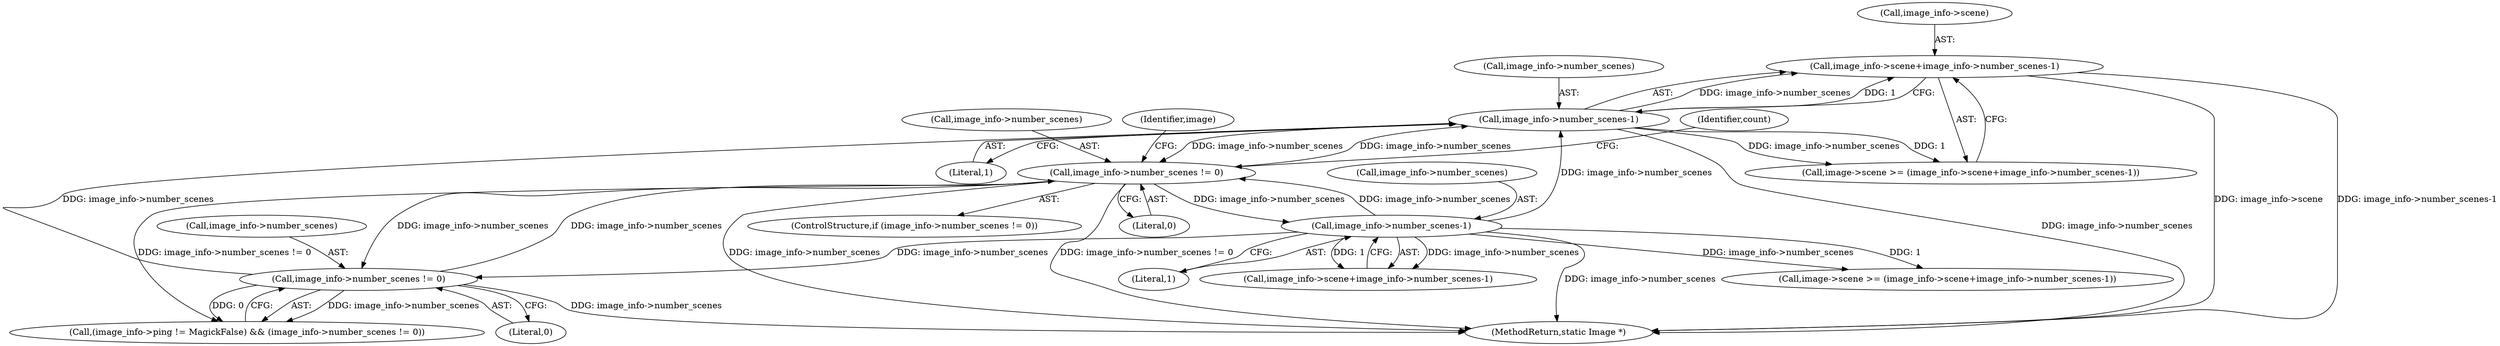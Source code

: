 digraph "0_ImageMagick_ca0c886abd6d3ef335eb74150cd23b89ebd17135@pointer" {
"1001183" [label="(Call,image_info->scene+image_info->number_scenes-1)"];
"1001187" [label="(Call,image_info->number_scenes-1)"];
"1002239" [label="(Call,image_info->number_scenes != 0)"];
"1002253" [label="(Call,image_info->number_scenes-1)"];
"1001173" [label="(Call,image_info->number_scenes != 0)"];
"1002254" [label="(Call,image_info->number_scenes)"];
"1001173" [label="(Call,image_info->number_scenes != 0)"];
"1002245" [label="(Call,image->scene >= (image_info->scene+image_info->number_scenes-1))"];
"1001167" [label="(Call,(image_info->ping != MagickFalse) && (image_info->number_scenes != 0))"];
"1002238" [label="(ControlStructure,if (image_info->number_scenes != 0))"];
"1001184" [label="(Call,image_info->scene)"];
"1001183" [label="(Call,image_info->scene+image_info->number_scenes-1)"];
"1001191" [label="(Literal,1)"];
"1002249" [label="(Call,image_info->scene+image_info->number_scenes-1)"];
"1001179" [label="(Call,image->scene >= (image_info->scene+image_info->number_scenes-1))"];
"1002239" [label="(Call,image_info->number_scenes != 0)"];
"1001174" [label="(Call,image_info->number_scenes)"];
"1001177" [label="(Literal,0)"];
"1002257" [label="(Literal,1)"];
"1001188" [label="(Call,image_info->number_scenes)"];
"1002260" [label="(Identifier,count)"];
"1002332" [label="(MethodReturn,static Image *)"];
"1002243" [label="(Literal,0)"];
"1002253" [label="(Call,image_info->number_scenes-1)"];
"1002240" [label="(Call,image_info->number_scenes)"];
"1001187" [label="(Call,image_info->number_scenes-1)"];
"1002247" [label="(Identifier,image)"];
"1001183" -> "1001179"  [label="AST: "];
"1001183" -> "1001187"  [label="CFG: "];
"1001184" -> "1001183"  [label="AST: "];
"1001187" -> "1001183"  [label="AST: "];
"1001179" -> "1001183"  [label="CFG: "];
"1001183" -> "1002332"  [label="DDG: image_info->scene"];
"1001183" -> "1002332"  [label="DDG: image_info->number_scenes-1"];
"1001187" -> "1001183"  [label="DDG: image_info->number_scenes"];
"1001187" -> "1001183"  [label="DDG: 1"];
"1001187" -> "1001191"  [label="CFG: "];
"1001188" -> "1001187"  [label="AST: "];
"1001191" -> "1001187"  [label="AST: "];
"1001187" -> "1002332"  [label="DDG: image_info->number_scenes"];
"1001187" -> "1001179"  [label="DDG: image_info->number_scenes"];
"1001187" -> "1001179"  [label="DDG: 1"];
"1002239" -> "1001187"  [label="DDG: image_info->number_scenes"];
"1002253" -> "1001187"  [label="DDG: image_info->number_scenes"];
"1001173" -> "1001187"  [label="DDG: image_info->number_scenes"];
"1001187" -> "1002239"  [label="DDG: image_info->number_scenes"];
"1002239" -> "1002238"  [label="AST: "];
"1002239" -> "1002243"  [label="CFG: "];
"1002240" -> "1002239"  [label="AST: "];
"1002243" -> "1002239"  [label="AST: "];
"1002247" -> "1002239"  [label="CFG: "];
"1002260" -> "1002239"  [label="CFG: "];
"1002239" -> "1002332"  [label="DDG: image_info->number_scenes"];
"1002239" -> "1002332"  [label="DDG: image_info->number_scenes != 0"];
"1002239" -> "1001167"  [label="DDG: image_info->number_scenes != 0"];
"1002239" -> "1001173"  [label="DDG: image_info->number_scenes"];
"1002253" -> "1002239"  [label="DDG: image_info->number_scenes"];
"1001173" -> "1002239"  [label="DDG: image_info->number_scenes"];
"1002239" -> "1002253"  [label="DDG: image_info->number_scenes"];
"1002253" -> "1002249"  [label="AST: "];
"1002253" -> "1002257"  [label="CFG: "];
"1002254" -> "1002253"  [label="AST: "];
"1002257" -> "1002253"  [label="AST: "];
"1002249" -> "1002253"  [label="CFG: "];
"1002253" -> "1002332"  [label="DDG: image_info->number_scenes"];
"1002253" -> "1001173"  [label="DDG: image_info->number_scenes"];
"1002253" -> "1002245"  [label="DDG: image_info->number_scenes"];
"1002253" -> "1002245"  [label="DDG: 1"];
"1002253" -> "1002249"  [label="DDG: image_info->number_scenes"];
"1002253" -> "1002249"  [label="DDG: 1"];
"1001173" -> "1001167"  [label="AST: "];
"1001173" -> "1001177"  [label="CFG: "];
"1001174" -> "1001173"  [label="AST: "];
"1001177" -> "1001173"  [label="AST: "];
"1001167" -> "1001173"  [label="CFG: "];
"1001173" -> "1002332"  [label="DDG: image_info->number_scenes"];
"1001173" -> "1001167"  [label="DDG: image_info->number_scenes"];
"1001173" -> "1001167"  [label="DDG: 0"];
}
